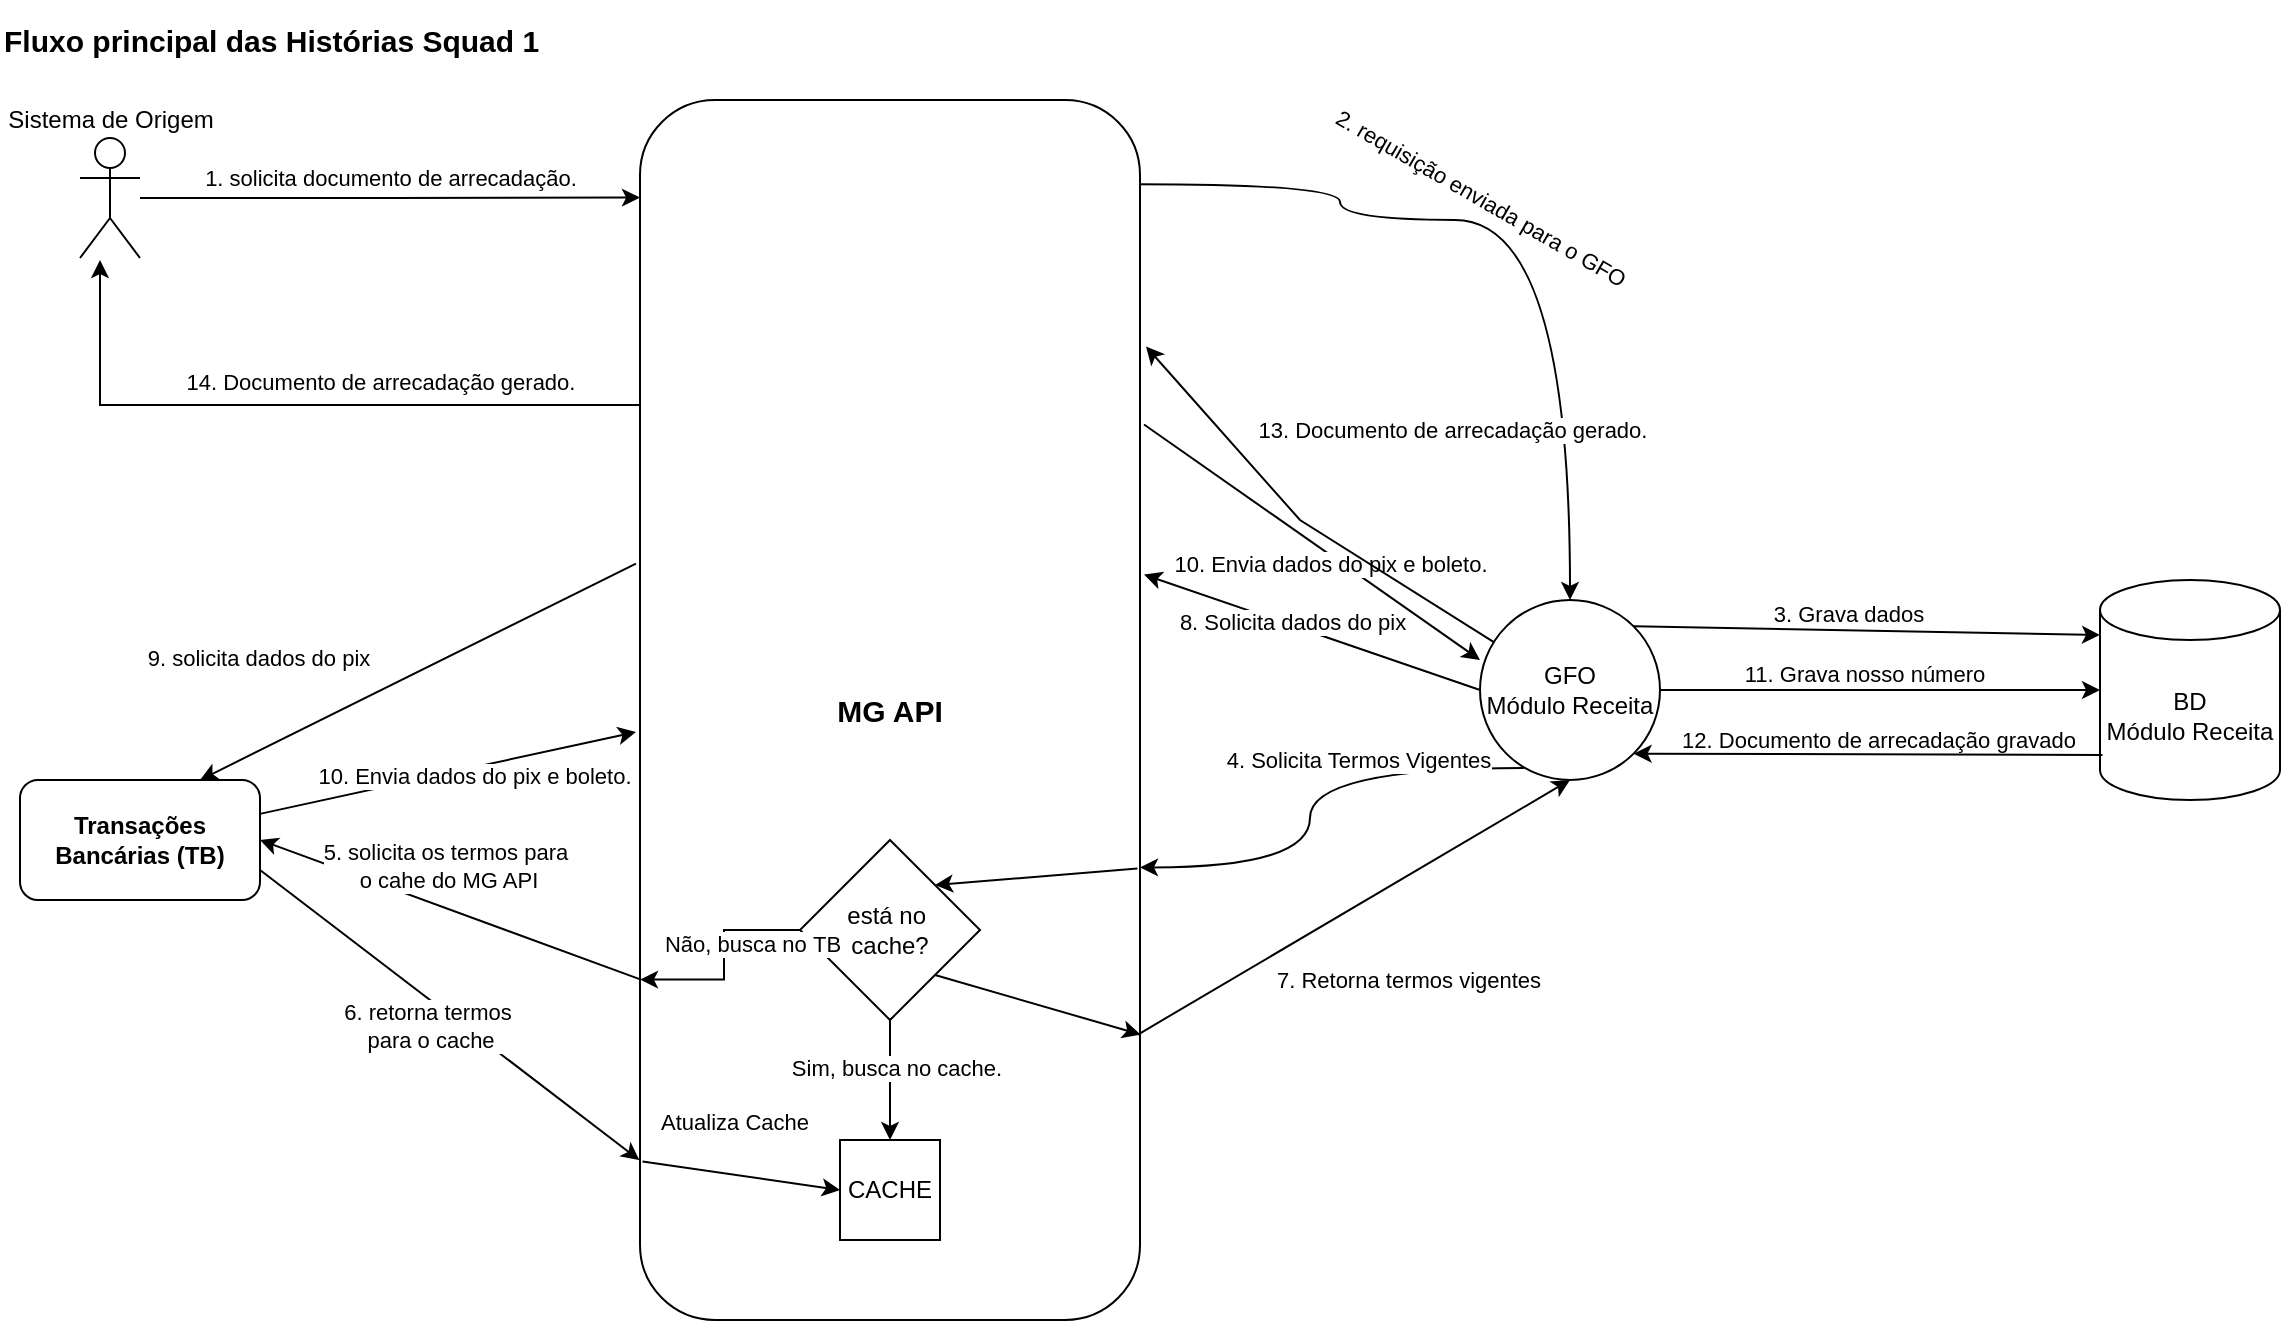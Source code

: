 <mxfile version="26.1.1">
  <diagram name="Página-1" id="YrHWLLRZg41H_uWT5WWp">
    <mxGraphModel dx="1728" dy="650" grid="1" gridSize="10" guides="1" tooltips="1" connect="1" arrows="1" fold="1" page="1" pageScale="1" pageWidth="1200" pageHeight="1600" math="0" shadow="0">
      <root>
        <mxCell id="0" />
        <mxCell id="1" parent="0" />
        <mxCell id="YWVrHOccRznsvWWrB8TM-1" value="GFO&lt;div&gt;Módulo Receita&lt;/div&gt;" style="ellipse;whiteSpace=wrap;html=1;aspect=fixed;" vertex="1" parent="1">
          <mxGeometry x="760" y="340" width="90" height="90" as="geometry" />
        </mxCell>
        <mxCell id="YWVrHOccRznsvWWrB8TM-8" style="edgeStyle=orthogonalEdgeStyle;rounded=0;orthogonalLoop=1;jettySize=auto;html=1;entryX=0;entryY=0.08;entryDx=0;entryDy=0;entryPerimeter=0;" edge="1" parent="1" source="YWVrHOccRznsvWWrB8TM-2" target="YWVrHOccRznsvWWrB8TM-16">
          <mxGeometry relative="1" as="geometry">
            <mxPoint x="424.64" y="207.77" as="targetPoint" />
          </mxGeometry>
        </mxCell>
        <mxCell id="YWVrHOccRznsvWWrB8TM-9" value="1. solicita documento de arrecadação." style="edgeLabel;html=1;align=center;verticalAlign=middle;resizable=0;points=[];" vertex="1" connectable="0" parent="YWVrHOccRznsvWWrB8TM-8">
          <mxGeometry x="0.045" relative="1" as="geometry">
            <mxPoint x="-6" y="-10" as="offset" />
          </mxGeometry>
        </mxCell>
        <mxCell id="YWVrHOccRznsvWWrB8TM-2" value="Sistema de Origem" style="shape=umlActor;verticalLabelPosition=top;verticalAlign=bottom;html=1;outlineConnect=0;labelPosition=center;align=center;" vertex="1" parent="1">
          <mxGeometry x="60" y="109" width="30" height="60" as="geometry" />
        </mxCell>
        <mxCell id="YWVrHOccRznsvWWrB8TM-4" value="&lt;b&gt;Transações Bancárias (TB)&lt;/b&gt;" style="rounded=1;whiteSpace=wrap;html=1;" vertex="1" parent="1">
          <mxGeometry x="30" y="430" width="120" height="60" as="geometry" />
        </mxCell>
        <mxCell id="YWVrHOccRznsvWWrB8TM-10" value="" style="endArrow=classic;html=1;rounded=0;entryX=0.5;entryY=0;entryDx=0;entryDy=0;exitX=0.996;exitY=0.069;exitDx=0;exitDy=0;exitPerimeter=0;edgeStyle=orthogonalEdgeStyle;curved=1;" edge="1" parent="1" source="YWVrHOccRznsvWWrB8TM-16" target="YWVrHOccRznsvWWrB8TM-1">
          <mxGeometry width="50" height="50" relative="1" as="geometry">
            <mxPoint x="512.64" y="204.06" as="sourcePoint" />
            <mxPoint x="620" y="380" as="targetPoint" />
            <Array as="points">
              <mxPoint x="690" y="132" />
              <mxPoint x="690" y="150" />
              <mxPoint x="805" y="150" />
            </Array>
          </mxGeometry>
        </mxCell>
        <mxCell id="YWVrHOccRznsvWWrB8TM-11" value="2. requisição enviada para o GFO" style="edgeLabel;html=1;align=center;verticalAlign=middle;resizable=0;points=[];rotation=30;" vertex="1" connectable="0" parent="YWVrHOccRznsvWWrB8TM-10">
          <mxGeometry x="-0.311" y="3" relative="1" as="geometry">
            <mxPoint x="43" y="-8" as="offset" />
          </mxGeometry>
        </mxCell>
        <mxCell id="YWVrHOccRznsvWWrB8TM-12" value="BD&lt;div&gt;Módulo Receita&lt;/div&gt;" style="shape=cylinder3;whiteSpace=wrap;html=1;boundedLbl=1;backgroundOutline=1;size=15;" vertex="1" parent="1">
          <mxGeometry x="1070" y="330" width="90" height="110" as="geometry" />
        </mxCell>
        <mxCell id="YWVrHOccRznsvWWrB8TM-13" style="rounded=0;orthogonalLoop=1;jettySize=auto;html=1;entryX=0;entryY=0;entryDx=0;entryDy=27.5;entryPerimeter=0;exitX=1;exitY=0;exitDx=0;exitDy=0;" edge="1" parent="1" source="YWVrHOccRznsvWWrB8TM-1" target="YWVrHOccRznsvWWrB8TM-12">
          <mxGeometry relative="1" as="geometry" />
        </mxCell>
        <mxCell id="YWVrHOccRznsvWWrB8TM-14" value="3. Grava dados" style="edgeLabel;html=1;align=center;verticalAlign=middle;resizable=0;points=[];labelBackgroundColor=none;" vertex="1" connectable="0" parent="YWVrHOccRznsvWWrB8TM-13">
          <mxGeometry x="-0.182" y="4" relative="1" as="geometry">
            <mxPoint x="11" y="-4" as="offset" />
          </mxGeometry>
        </mxCell>
        <mxCell id="YWVrHOccRznsvWWrB8TM-16" value="&lt;b&gt;&lt;font style=&quot;font-size: 15px;&quot;&gt;MG API&lt;/font&gt;&lt;/b&gt;" style="rounded=1;whiteSpace=wrap;html=1;" vertex="1" parent="1">
          <mxGeometry x="340" y="90" width="250" height="610" as="geometry" />
        </mxCell>
        <mxCell id="YWVrHOccRznsvWWrB8TM-15" value="CACHE" style="whiteSpace=wrap;html=1;aspect=fixed;" vertex="1" parent="1">
          <mxGeometry x="440" y="610" width="50" height="50" as="geometry" />
        </mxCell>
        <mxCell id="YWVrHOccRznsvWWrB8TM-17" style="edgeStyle=orthogonalEdgeStyle;rounded=0;orthogonalLoop=1;jettySize=auto;html=1;entryX=1;entryY=0.629;entryDx=0;entryDy=0;entryPerimeter=0;curved=1;exitX=0.244;exitY=0.933;exitDx=0;exitDy=0;exitPerimeter=0;" edge="1" parent="1" source="YWVrHOccRznsvWWrB8TM-1" target="YWVrHOccRznsvWWrB8TM-16">
          <mxGeometry relative="1" as="geometry" />
        </mxCell>
        <mxCell id="YWVrHOccRznsvWWrB8TM-25" value="4. Solicita Termos Vigentes" style="edgeLabel;html=1;align=center;verticalAlign=middle;resizable=0;points=[];" vertex="1" connectable="0" parent="YWVrHOccRznsvWWrB8TM-17">
          <mxGeometry x="-0.655" y="3" relative="1" as="geometry">
            <mxPoint x="-42" y="-7" as="offset" />
          </mxGeometry>
        </mxCell>
        <mxCell id="YWVrHOccRznsvWWrB8TM-20" style="edgeStyle=orthogonalEdgeStyle;rounded=0;orthogonalLoop=1;jettySize=auto;html=1;" edge="1" parent="1" source="YWVrHOccRznsvWWrB8TM-18" target="YWVrHOccRznsvWWrB8TM-15">
          <mxGeometry relative="1" as="geometry" />
        </mxCell>
        <mxCell id="YWVrHOccRznsvWWrB8TM-21" value="Sim, busca no cache." style="edgeLabel;html=1;align=center;verticalAlign=middle;resizable=0;points=[];" vertex="1" connectable="0" parent="YWVrHOccRznsvWWrB8TM-20">
          <mxGeometry x="-0.207" y="3" relative="1" as="geometry">
            <mxPoint as="offset" />
          </mxGeometry>
        </mxCell>
        <mxCell id="YWVrHOccRznsvWWrB8TM-18" value="está no&amp;nbsp;&lt;div&gt;cache?&lt;/div&gt;" style="rhombus;whiteSpace=wrap;html=1;" vertex="1" parent="1">
          <mxGeometry x="420" y="460" width="90" height="90" as="geometry" />
        </mxCell>
        <mxCell id="YWVrHOccRznsvWWrB8TM-19" value="" style="endArrow=classic;html=1;rounded=0;exitX=0.995;exitY=0.63;exitDx=0;exitDy=0;exitPerimeter=0;entryX=1;entryY=0;entryDx=0;entryDy=0;" edge="1" parent="1" target="YWVrHOccRznsvWWrB8TM-18">
          <mxGeometry width="50" height="50" relative="1" as="geometry">
            <mxPoint x="588.75" y="474.3" as="sourcePoint" />
            <mxPoint x="485" y="480" as="targetPoint" />
          </mxGeometry>
        </mxCell>
        <mxCell id="YWVrHOccRznsvWWrB8TM-22" style="edgeStyle=orthogonalEdgeStyle;rounded=0;orthogonalLoop=1;jettySize=auto;html=1;entryX=0;entryY=0.721;entryDx=0;entryDy=0;entryPerimeter=0;exitX=0;exitY=0.5;exitDx=0;exitDy=0;" edge="1" parent="1" source="YWVrHOccRznsvWWrB8TM-18" target="YWVrHOccRznsvWWrB8TM-16">
          <mxGeometry relative="1" as="geometry">
            <Array as="points">
              <mxPoint x="382" y="530" />
            </Array>
          </mxGeometry>
        </mxCell>
        <mxCell id="YWVrHOccRznsvWWrB8TM-24" value="Não, busca no&amp;nbsp;&lt;span style=&quot;background-color: light-dark(#ffffff, var(--ge-dark-color, #121212)); color: light-dark(rgb(0, 0, 0), rgb(255, 255, 255));&quot;&gt;TB&lt;/span&gt;" style="edgeLabel;html=1;align=center;verticalAlign=middle;resizable=0;points=[];" vertex="1" connectable="0" parent="YWVrHOccRznsvWWrB8TM-22">
          <mxGeometry x="0.109" y="3" relative="1" as="geometry">
            <mxPoint x="11" y="-13" as="offset" />
          </mxGeometry>
        </mxCell>
        <mxCell id="YWVrHOccRznsvWWrB8TM-23" value="" style="endArrow=classic;html=1;rounded=0;exitX=0.002;exitY=0.721;exitDx=0;exitDy=0;exitPerimeter=0;entryX=1;entryY=0.5;entryDx=0;entryDy=0;" edge="1" parent="1" source="YWVrHOccRznsvWWrB8TM-16" target="YWVrHOccRznsvWWrB8TM-4">
          <mxGeometry width="50" height="50" relative="1" as="geometry">
            <mxPoint x="660" y="550" as="sourcePoint" />
            <mxPoint x="710" y="500" as="targetPoint" />
          </mxGeometry>
        </mxCell>
        <mxCell id="YWVrHOccRznsvWWrB8TM-29" value="5. solicita os termos para&amp;nbsp;&lt;div&gt;o cahe do MG API&lt;/div&gt;" style="edgeLabel;html=1;align=center;verticalAlign=middle;resizable=0;points=[];" vertex="1" connectable="0" parent="YWVrHOccRznsvWWrB8TM-23">
          <mxGeometry x="-0.04" y="-2" relative="1" as="geometry">
            <mxPoint x="-6" y="-22" as="offset" />
          </mxGeometry>
        </mxCell>
        <mxCell id="YWVrHOccRznsvWWrB8TM-26" value="" style="endArrow=classic;html=1;rounded=0;exitX=1;exitY=0.75;exitDx=0;exitDy=0;entryX=-0.001;entryY=0.869;entryDx=0;entryDy=0;entryPerimeter=0;" edge="1" parent="1" source="YWVrHOccRznsvWWrB8TM-4" target="YWVrHOccRznsvWWrB8TM-16">
          <mxGeometry width="50" height="50" relative="1" as="geometry">
            <mxPoint x="660" y="460" as="sourcePoint" />
            <mxPoint x="710" y="410" as="targetPoint" />
          </mxGeometry>
        </mxCell>
        <mxCell id="YWVrHOccRznsvWWrB8TM-30" value="6. retorna termos&amp;nbsp;&lt;div&gt;para o cache&lt;/div&gt;" style="edgeLabel;html=1;align=center;verticalAlign=middle;resizable=0;points=[];" vertex="1" connectable="0" parent="YWVrHOccRznsvWWrB8TM-26">
          <mxGeometry x="-0.344" relative="1" as="geometry">
            <mxPoint x="22" y="30" as="offset" />
          </mxGeometry>
        </mxCell>
        <mxCell id="YWVrHOccRznsvWWrB8TM-27" value="" style="endArrow=classic;html=1;rounded=0;exitX=0.005;exitY=0.87;exitDx=0;exitDy=0;exitPerimeter=0;entryX=0;entryY=0.5;entryDx=0;entryDy=0;" edge="1" parent="1" source="YWVrHOccRznsvWWrB8TM-16" target="YWVrHOccRznsvWWrB8TM-15">
          <mxGeometry width="50" height="50" relative="1" as="geometry">
            <mxPoint x="660" y="460" as="sourcePoint" />
            <mxPoint x="710" y="410" as="targetPoint" />
          </mxGeometry>
        </mxCell>
        <mxCell id="YWVrHOccRznsvWWrB8TM-28" value="Atualiza Cache" style="edgeLabel;html=1;align=center;verticalAlign=middle;resizable=0;points=[];" vertex="1" connectable="0" parent="YWVrHOccRznsvWWrB8TM-27">
          <mxGeometry x="-0.088" y="1" relative="1" as="geometry">
            <mxPoint y="-25" as="offset" />
          </mxGeometry>
        </mxCell>
        <mxCell id="YWVrHOccRznsvWWrB8TM-31" value="" style="endArrow=classic;html=1;rounded=0;exitX=1;exitY=1;exitDx=0;exitDy=0;entryX=1.001;entryY=0.766;entryDx=0;entryDy=0;entryPerimeter=0;" edge="1" parent="1" source="YWVrHOccRznsvWWrB8TM-18" target="YWVrHOccRznsvWWrB8TM-16">
          <mxGeometry width="50" height="50" relative="1" as="geometry">
            <mxPoint x="620" y="580" as="sourcePoint" />
            <mxPoint x="670" y="530" as="targetPoint" />
          </mxGeometry>
        </mxCell>
        <mxCell id="YWVrHOccRznsvWWrB8TM-32" value="" style="endArrow=classic;html=1;rounded=0;exitX=0.996;exitY=0.766;exitDx=0;exitDy=0;exitPerimeter=0;entryX=0.5;entryY=1;entryDx=0;entryDy=0;" edge="1" parent="1" source="YWVrHOccRznsvWWrB8TM-16" target="YWVrHOccRznsvWWrB8TM-1">
          <mxGeometry width="50" height="50" relative="1" as="geometry">
            <mxPoint x="640" y="560" as="sourcePoint" />
            <mxPoint x="690" y="510" as="targetPoint" />
          </mxGeometry>
        </mxCell>
        <mxCell id="YWVrHOccRznsvWWrB8TM-33" value="7. Retorna termos vigentes" style="edgeLabel;html=1;align=center;verticalAlign=middle;resizable=0;points=[];" vertex="1" connectable="0" parent="YWVrHOccRznsvWWrB8TM-32">
          <mxGeometry x="-0.333" y="1" relative="1" as="geometry">
            <mxPoint x="63" y="16" as="offset" />
          </mxGeometry>
        </mxCell>
        <mxCell id="YWVrHOccRznsvWWrB8TM-34" value="" style="endArrow=classic;html=1;rounded=0;entryX=1.008;entryY=0.389;entryDx=0;entryDy=0;entryPerimeter=0;exitX=0;exitY=0.5;exitDx=0;exitDy=0;" edge="1" parent="1" source="YWVrHOccRznsvWWrB8TM-1" target="YWVrHOccRznsvWWrB8TM-16">
          <mxGeometry width="50" height="50" relative="1" as="geometry">
            <mxPoint x="840" y="610" as="sourcePoint" />
            <mxPoint x="890" y="560" as="targetPoint" />
          </mxGeometry>
        </mxCell>
        <mxCell id="YWVrHOccRznsvWWrB8TM-35" value="8. Solicita dados do pix" style="edgeLabel;html=1;align=center;verticalAlign=middle;resizable=0;points=[];" vertex="1" connectable="0" parent="YWVrHOccRznsvWWrB8TM-34">
          <mxGeometry x="0.133" y="-2" relative="1" as="geometry">
            <mxPoint as="offset" />
          </mxGeometry>
        </mxCell>
        <mxCell id="YWVrHOccRznsvWWrB8TM-36" value="" style="endArrow=classic;html=1;rounded=0;entryX=0.75;entryY=0;entryDx=0;entryDy=0;exitX=-0.008;exitY=0.38;exitDx=0;exitDy=0;exitPerimeter=0;" edge="1" parent="1" source="YWVrHOccRznsvWWrB8TM-16" target="YWVrHOccRznsvWWrB8TM-4">
          <mxGeometry width="50" height="50" relative="1" as="geometry">
            <mxPoint x="220" y="440" as="sourcePoint" />
            <mxPoint x="270" y="390" as="targetPoint" />
          </mxGeometry>
        </mxCell>
        <mxCell id="YWVrHOccRznsvWWrB8TM-37" value="9. solicita dados do pix" style="edgeLabel;html=1;align=center;verticalAlign=middle;resizable=0;points=[];" vertex="1" connectable="0" parent="YWVrHOccRznsvWWrB8TM-36">
          <mxGeometry x="0.42" y="1" relative="1" as="geometry">
            <mxPoint x="-35" y="-31" as="offset" />
          </mxGeometry>
        </mxCell>
        <mxCell id="YWVrHOccRznsvWWrB8TM-38" style="rounded=0;orthogonalLoop=1;jettySize=auto;html=1;entryX=-0.008;entryY=0.518;entryDx=0;entryDy=0;entryPerimeter=0;" edge="1" parent="1" source="YWVrHOccRznsvWWrB8TM-4" target="YWVrHOccRznsvWWrB8TM-16">
          <mxGeometry relative="1" as="geometry" />
        </mxCell>
        <mxCell id="YWVrHOccRznsvWWrB8TM-39" value="10. Envia dados do pix e boleto." style="edgeLabel;html=1;align=center;verticalAlign=middle;resizable=0;points=[];" vertex="1" connectable="0" parent="YWVrHOccRznsvWWrB8TM-38">
          <mxGeometry x="0.124" y="-4" relative="1" as="geometry">
            <mxPoint as="offset" />
          </mxGeometry>
        </mxCell>
        <mxCell id="YWVrHOccRznsvWWrB8TM-40" style="rounded=0;orthogonalLoop=1;jettySize=auto;html=1;entryX=0;entryY=0.333;entryDx=0;entryDy=0;entryPerimeter=0;exitX=1.008;exitY=0.266;exitDx=0;exitDy=0;exitPerimeter=0;" edge="1" parent="1" source="YWVrHOccRznsvWWrB8TM-16" target="YWVrHOccRznsvWWrB8TM-1">
          <mxGeometry relative="1" as="geometry">
            <mxPoint x="790" y="244" as="sourcePoint" />
            <mxPoint x="994" y="120" as="targetPoint" />
          </mxGeometry>
        </mxCell>
        <mxCell id="YWVrHOccRznsvWWrB8TM-41" value="10. Envia dados do pix e boleto." style="edgeLabel;html=1;align=center;verticalAlign=middle;resizable=0;points=[];" vertex="1" connectable="0" parent="YWVrHOccRznsvWWrB8TM-40">
          <mxGeometry x="0.124" y="-4" relative="1" as="geometry">
            <mxPoint as="offset" />
          </mxGeometry>
        </mxCell>
        <mxCell id="YWVrHOccRznsvWWrB8TM-42" style="rounded=0;orthogonalLoop=1;jettySize=auto;html=1;entryX=0;entryY=0.5;entryDx=0;entryDy=0;entryPerimeter=0;exitX=1;exitY=0.5;exitDx=0;exitDy=0;" edge="1" parent="1" source="YWVrHOccRznsvWWrB8TM-1" target="YWVrHOccRznsvWWrB8TM-12">
          <mxGeometry relative="1" as="geometry" />
        </mxCell>
        <mxCell id="YWVrHOccRznsvWWrB8TM-43" value="11. Grava nosso número" style="edgeLabel;html=1;align=center;verticalAlign=middle;resizable=0;points=[];labelBackgroundColor=none;" vertex="1" connectable="0" parent="YWVrHOccRznsvWWrB8TM-42">
          <mxGeometry x="-0.295" y="3" relative="1" as="geometry">
            <mxPoint x="24" y="-5" as="offset" />
          </mxGeometry>
        </mxCell>
        <mxCell id="YWVrHOccRznsvWWrB8TM-44" style="rounded=0;orthogonalLoop=1;jettySize=auto;html=1;exitX=0.014;exitY=0.795;exitDx=0;exitDy=0;exitPerimeter=0;entryX=1;entryY=1;entryDx=0;entryDy=0;" edge="1" parent="1" source="YWVrHOccRznsvWWrB8TM-12" target="YWVrHOccRznsvWWrB8TM-1">
          <mxGeometry relative="1" as="geometry">
            <mxPoint x="880" y="480" as="targetPoint" />
          </mxGeometry>
        </mxCell>
        <mxCell id="YWVrHOccRznsvWWrB8TM-45" value="12. Documento de arrecadação gravado" style="edgeLabel;html=1;align=center;verticalAlign=middle;resizable=0;points=[];labelBackgroundColor=none;" vertex="1" connectable="0" parent="YWVrHOccRznsvWWrB8TM-44">
          <mxGeometry x="-0.186" y="1" relative="1" as="geometry">
            <mxPoint x="-17" y="-8" as="offset" />
          </mxGeometry>
        </mxCell>
        <mxCell id="YWVrHOccRznsvWWrB8TM-46" style="rounded=0;orthogonalLoop=1;jettySize=auto;html=1;entryX=1.012;entryY=0.202;entryDx=0;entryDy=0;entryPerimeter=0;" edge="1" parent="1" source="YWVrHOccRznsvWWrB8TM-1" target="YWVrHOccRznsvWWrB8TM-16">
          <mxGeometry relative="1" as="geometry">
            <Array as="points">
              <mxPoint x="670" y="300" />
            </Array>
          </mxGeometry>
        </mxCell>
        <mxCell id="YWVrHOccRznsvWWrB8TM-47" value="13. Documento de arrecadação gerado." style="edgeLabel;html=1;align=center;verticalAlign=middle;resizable=0;points=[];" vertex="1" connectable="0" parent="YWVrHOccRznsvWWrB8TM-46">
          <mxGeometry x="-0.252" y="-2" relative="1" as="geometry">
            <mxPoint x="51" y="-59" as="offset" />
          </mxGeometry>
        </mxCell>
        <mxCell id="YWVrHOccRznsvWWrB8TM-48" style="edgeStyle=orthogonalEdgeStyle;rounded=0;orthogonalLoop=1;jettySize=auto;html=1;exitX=0;exitY=0.25;exitDx=0;exitDy=0;" edge="1" parent="1" source="YWVrHOccRznsvWWrB8TM-16">
          <mxGeometry relative="1" as="geometry">
            <mxPoint x="70" y="170" as="targetPoint" />
            <Array as="points">
              <mxPoint x="70" y="243" />
            </Array>
          </mxGeometry>
        </mxCell>
        <mxCell id="YWVrHOccRznsvWWrB8TM-49" value="14. Documento de arrecadação gerado." style="edgeLabel;html=1;align=center;verticalAlign=middle;resizable=0;points=[];" vertex="1" connectable="0" parent="YWVrHOccRznsvWWrB8TM-48">
          <mxGeometry x="-0.215" y="3" relative="1" as="geometry">
            <mxPoint x="4" y="-15" as="offset" />
          </mxGeometry>
        </mxCell>
        <mxCell id="YWVrHOccRznsvWWrB8TM-50" value="&lt;b&gt;&lt;font style=&quot;font-size: 15px;&quot;&gt;Fluxo principal das Histórias Squad 1&lt;/font&gt;&lt;/b&gt;" style="text;html=1;align=left;verticalAlign=middle;whiteSpace=wrap;rounded=0;" vertex="1" parent="1">
          <mxGeometry x="20" y="40" width="290" height="40" as="geometry" />
        </mxCell>
      </root>
    </mxGraphModel>
  </diagram>
</mxfile>
